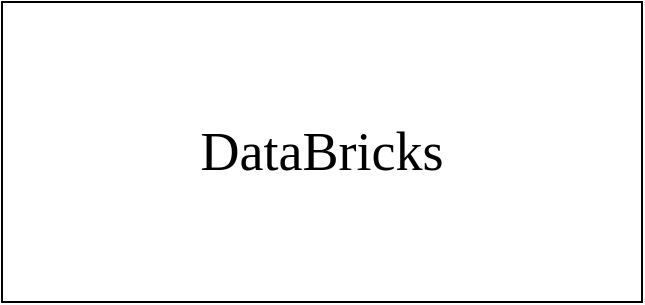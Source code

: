 <mxfile version="17.1.3" type="github">
  <diagram id="xfbisKgPo5yGwsmO2iI5" name="Page-1">
    <mxGraphModel dx="925" dy="536" grid="1" gridSize="10" guides="1" tooltips="1" connect="1" arrows="1" fold="1" page="1" pageScale="1" pageWidth="850" pageHeight="1100" math="0" shadow="0">
      <root>
        <mxCell id="0" />
        <mxCell id="1" parent="0" />
        <mxCell id="V43_jzV2RidBm6Wxg-L6-1" value="DataBricks" style="rounded=0;whiteSpace=wrap;html=1;fontFamily=Tahoma;fontSize=27;" vertex="1" parent="1">
          <mxGeometry x="160" y="160" width="320" height="150" as="geometry" />
        </mxCell>
      </root>
    </mxGraphModel>
  </diagram>
</mxfile>
